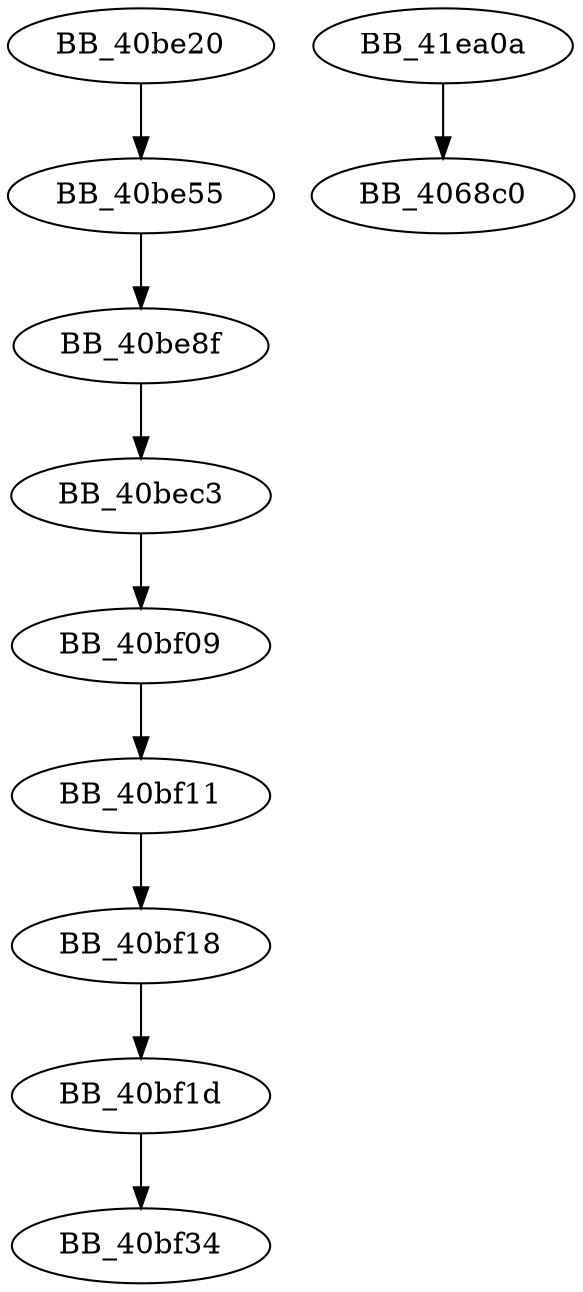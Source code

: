 DiGraph sub_40BE20{
BB_40be20->BB_40be55
BB_40be55->BB_40be8f
BB_40be8f->BB_40bec3
BB_40bec3->BB_40bf09
BB_40bf09->BB_40bf11
BB_40bf11->BB_40bf18
BB_40bf18->BB_40bf1d
BB_40bf1d->BB_40bf34
BB_41ea0a->BB_4068c0
}
